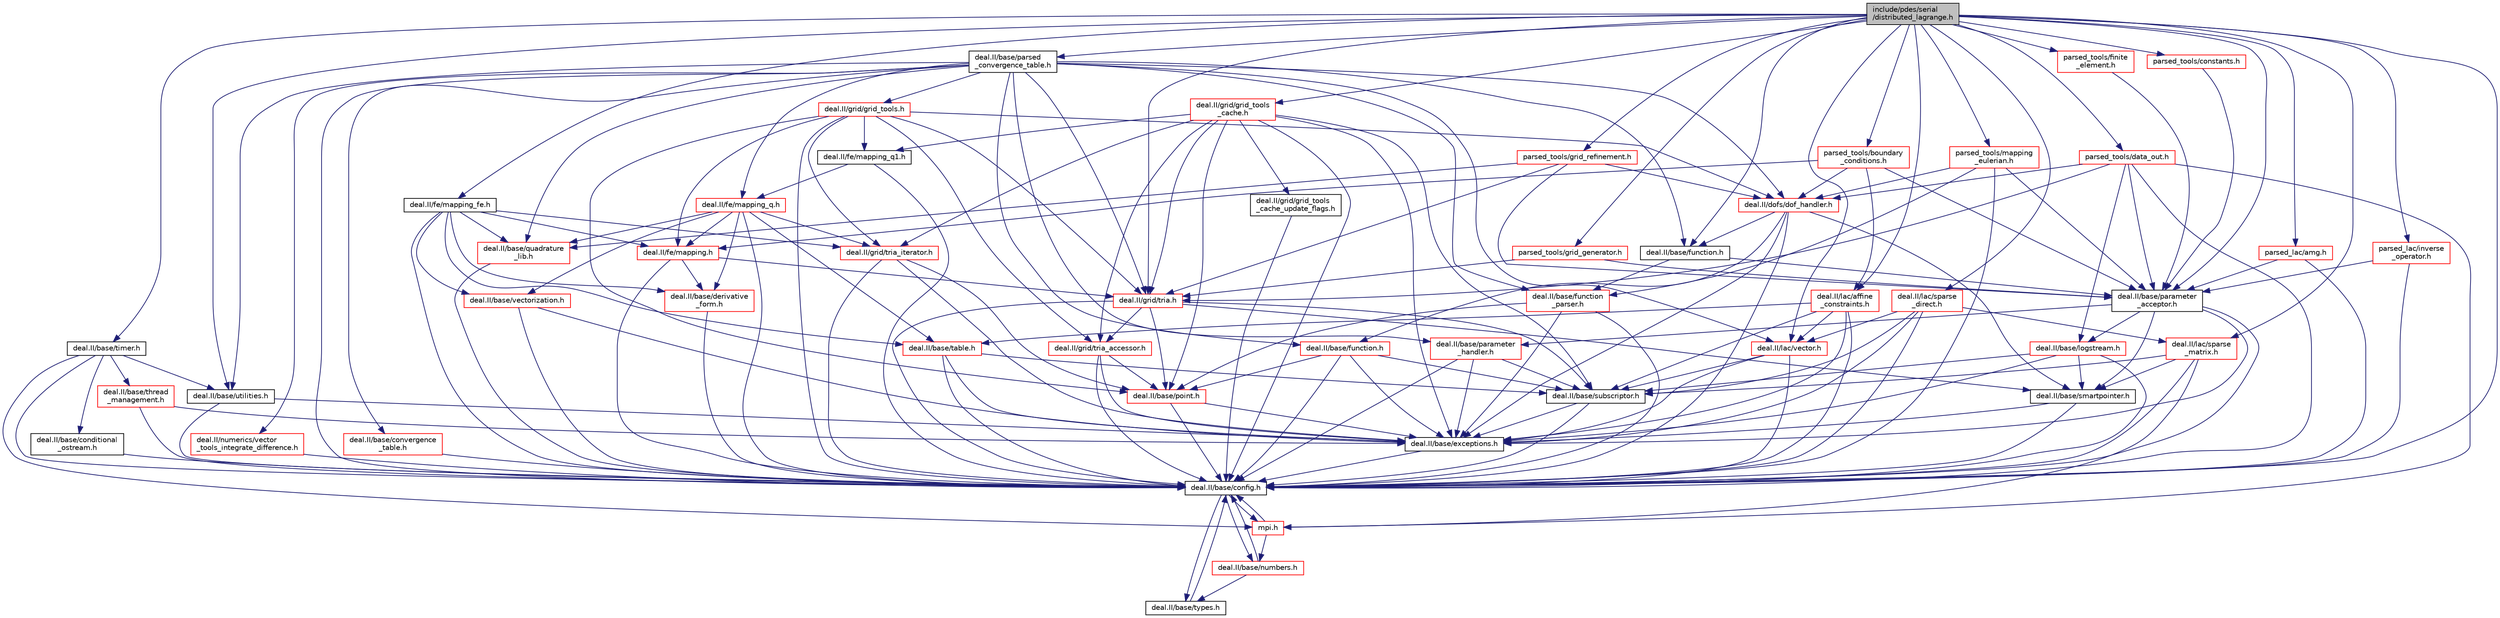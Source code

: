 digraph "include/pdes/serial/distributed_lagrange.h"
{
 // LATEX_PDF_SIZE
  bgcolor="transparent";
  edge [fontname="Helvetica",fontsize="10",labelfontname="Helvetica",labelfontsize="10"];
  node [fontname="Helvetica",fontsize="10",shape=record];
  Node1 [label="include/pdes/serial\l/distributed_lagrange.h",height=0.2,width=0.4,color="black", fillcolor="grey75", style="filled", fontcolor="black",tooltip=" "];
  Node1 -> Node2 [color="midnightblue",fontsize="10",style="solid",fontname="Helvetica"];
  Node2 [label="deal.II/base/config.h",height=0.2,width=0.4,color="black",URL="/__w/fsi-suite/fsi-suite/deal.tag$config_8h.html",tooltip=" "];
  Node2 -> Node3 [color="midnightblue",fontsize="10",style="solid",fontname="Helvetica"];
  Node3 [label="mpi.h",height=0.2,width=0.4,color="red",URL="/__w/fsi-suite/fsi-suite/deal.tag$mpi_8h.html",tooltip=" "];
  Node3 -> Node2 [color="midnightblue",fontsize="10",style="solid",fontname="Helvetica"];
  Node3 -> Node8 [color="midnightblue",fontsize="10",style="solid",fontname="Helvetica"];
  Node8 [label="deal.II/base/numbers.h",height=0.2,width=0.4,color="red",URL="/__w/fsi-suite/fsi-suite/deal.tag$numbers_8h.html",tooltip=" "];
  Node8 -> Node2 [color="midnightblue",fontsize="10",style="solid",fontname="Helvetica"];
  Node8 -> Node9 [color="midnightblue",fontsize="10",style="solid",fontname="Helvetica"];
  Node9 [label="deal.II/base/types.h",height=0.2,width=0.4,color="black",URL="/__w/fsi-suite/fsi-suite/deal.tag$types_8h.html",tooltip=" "];
  Node9 -> Node2 [color="midnightblue",fontsize="10",style="solid",fontname="Helvetica"];
  Node2 -> Node8 [color="midnightblue",fontsize="10",style="solid",fontname="Helvetica"];
  Node2 -> Node9 [color="midnightblue",fontsize="10",style="solid",fontname="Helvetica"];
  Node1 -> Node22 [color="midnightblue",fontsize="10",style="solid",fontname="Helvetica"];
  Node22 [label="deal.II/base/parameter\l_acceptor.h",height=0.2,width=0.4,color="black",URL="/__w/fsi-suite/fsi-suite/deal.tag$parameter__acceptor_8h.html",tooltip=" "];
  Node22 -> Node2 [color="midnightblue",fontsize="10",style="solid",fontname="Helvetica"];
  Node22 -> Node5 [color="midnightblue",fontsize="10",style="solid",fontname="Helvetica"];
  Node5 [label="deal.II/base/exceptions.h",height=0.2,width=0.4,color="black",URL="/__w/fsi-suite/fsi-suite/deal.tag$include_2deal_8II_2base_2exceptions_8h.html",tooltip=" "];
  Node5 -> Node2 [color="midnightblue",fontsize="10",style="solid",fontname="Helvetica"];
  Node22 -> Node23 [color="midnightblue",fontsize="10",style="solid",fontname="Helvetica"];
  Node23 [label="deal.II/base/logstream.h",height=0.2,width=0.4,color="red",URL="/__w/fsi-suite/fsi-suite/deal.tag$logstream_8h.html",tooltip=" "];
  Node23 -> Node2 [color="midnightblue",fontsize="10",style="solid",fontname="Helvetica"];
  Node23 -> Node5 [color="midnightblue",fontsize="10",style="solid",fontname="Helvetica"];
  Node23 -> Node24 [color="midnightblue",fontsize="10",style="solid",fontname="Helvetica"];
  Node24 [label="deal.II/base/smartpointer.h",height=0.2,width=0.4,color="black",URL="/__w/fsi-suite/fsi-suite/deal.tag$smartpointer_8h.html",tooltip=" "];
  Node24 -> Node2 [color="midnightblue",fontsize="10",style="solid",fontname="Helvetica"];
  Node24 -> Node5 [color="midnightblue",fontsize="10",style="solid",fontname="Helvetica"];
  Node23 -> Node25 [color="midnightblue",fontsize="10",style="solid",fontname="Helvetica"];
  Node25 [label="deal.II/base/subscriptor.h",height=0.2,width=0.4,color="black",URL="/__w/fsi-suite/fsi-suite/deal.tag$subscriptor_8h.html",tooltip=" "];
  Node25 -> Node2 [color="midnightblue",fontsize="10",style="solid",fontname="Helvetica"];
  Node25 -> Node5 [color="midnightblue",fontsize="10",style="solid",fontname="Helvetica"];
  Node22 -> Node27 [color="midnightblue",fontsize="10",style="solid",fontname="Helvetica"];
  Node27 [label="deal.II/base/parameter\l_handler.h",height=0.2,width=0.4,color="red",URL="/__w/fsi-suite/fsi-suite/deal.tag$parameter__handler_8h.html",tooltip=" "];
  Node27 -> Node2 [color="midnightblue",fontsize="10",style="solid",fontname="Helvetica"];
  Node27 -> Node5 [color="midnightblue",fontsize="10",style="solid",fontname="Helvetica"];
  Node27 -> Node25 [color="midnightblue",fontsize="10",style="solid",fontname="Helvetica"];
  Node22 -> Node24 [color="midnightblue",fontsize="10",style="solid",fontname="Helvetica"];
  Node1 -> Node32 [color="midnightblue",fontsize="10",style="solid",fontname="Helvetica"];
  Node32 [label="deal.II/base/parsed\l_convergence_table.h",height=0.2,width=0.4,color="black",URL="/__w/fsi-suite/fsi-suite/deal.tag$parsed__convergence__table_8h.html",tooltip=" "];
  Node32 -> Node2 [color="midnightblue",fontsize="10",style="solid",fontname="Helvetica"];
  Node32 -> Node33 [color="midnightblue",fontsize="10",style="solid",fontname="Helvetica"];
  Node33 [label="deal.II/base/convergence\l_table.h",height=0.2,width=0.4,color="red",URL="/__w/fsi-suite/fsi-suite/deal.tag$convergence__table_8h.html",tooltip=" "];
  Node33 -> Node2 [color="midnightblue",fontsize="10",style="solid",fontname="Helvetica"];
  Node32 -> Node35 [color="midnightblue",fontsize="10",style="solid",fontname="Helvetica"];
  Node35 [label="deal.II/base/function.h",height=0.2,width=0.4,color="black",URL="$function_8h.html",tooltip=" "];
  Node35 -> Node36 [color="midnightblue",fontsize="10",style="solid",fontname="Helvetica"];
  Node36 [label="deal.II/base/function\l_parser.h",height=0.2,width=0.4,color="red",URL="/__w/fsi-suite/fsi-suite/deal.tag$function__parser_8h.html",tooltip=" "];
  Node36 -> Node2 [color="midnightblue",fontsize="10",style="solid",fontname="Helvetica"];
  Node36 -> Node5 [color="midnightblue",fontsize="10",style="solid",fontname="Helvetica"];
  Node36 -> Node29 [color="midnightblue",fontsize="10",style="solid",fontname="Helvetica"];
  Node29 [label="deal.II/base/point.h",height=0.2,width=0.4,color="red",URL="/__w/fsi-suite/fsi-suite/deal.tag$base_2point_8h.html",tooltip=" "];
  Node29 -> Node2 [color="midnightblue",fontsize="10",style="solid",fontname="Helvetica"];
  Node29 -> Node5 [color="midnightblue",fontsize="10",style="solid",fontname="Helvetica"];
  Node35 -> Node22 [color="midnightblue",fontsize="10",style="solid",fontname="Helvetica"];
  Node32 -> Node38 [color="midnightblue",fontsize="10",style="solid",fontname="Helvetica"];
  Node38 [label="deal.II/base/function.h",height=0.2,width=0.4,color="red",URL="/__w/fsi-suite/fsi-suite/deal.tag$function_8h.html",tooltip=" "];
  Node38 -> Node2 [color="midnightblue",fontsize="10",style="solid",fontname="Helvetica"];
  Node38 -> Node5 [color="midnightblue",fontsize="10",style="solid",fontname="Helvetica"];
  Node38 -> Node29 [color="midnightblue",fontsize="10",style="solid",fontname="Helvetica"];
  Node38 -> Node25 [color="midnightblue",fontsize="10",style="solid",fontname="Helvetica"];
  Node32 -> Node36 [color="midnightblue",fontsize="10",style="solid",fontname="Helvetica"];
  Node32 -> Node27 [color="midnightblue",fontsize="10",style="solid",fontname="Helvetica"];
  Node32 -> Node40 [color="midnightblue",fontsize="10",style="solid",fontname="Helvetica"];
  Node40 [label="deal.II/base/quadrature\l_lib.h",height=0.2,width=0.4,color="red",URL="/__w/fsi-suite/fsi-suite/deal.tag$quadrature__lib_8h.html",tooltip=" "];
  Node40 -> Node2 [color="midnightblue",fontsize="10",style="solid",fontname="Helvetica"];
  Node32 -> Node16 [color="midnightblue",fontsize="10",style="solid",fontname="Helvetica"];
  Node16 [label="deal.II/base/utilities.h",height=0.2,width=0.4,color="black",URL="/__w/fsi-suite/fsi-suite/deal.tag$include_2deal_8II_2base_2utilities_8h.html",tooltip=" "];
  Node16 -> Node2 [color="midnightblue",fontsize="10",style="solid",fontname="Helvetica"];
  Node16 -> Node5 [color="midnightblue",fontsize="10",style="solid",fontname="Helvetica"];
  Node32 -> Node42 [color="midnightblue",fontsize="10",style="solid",fontname="Helvetica"];
  Node42 [label="deal.II/dofs/dof_handler.h",height=0.2,width=0.4,color="red",URL="/__w/fsi-suite/fsi-suite/deal.tag$dofs_2dof__handler_8h.html",tooltip=" "];
  Node42 -> Node2 [color="midnightblue",fontsize="10",style="solid",fontname="Helvetica"];
  Node42 -> Node5 [color="midnightblue",fontsize="10",style="solid",fontname="Helvetica"];
  Node42 -> Node35 [color="midnightblue",fontsize="10",style="solid",fontname="Helvetica"];
  Node42 -> Node38 [color="midnightblue",fontsize="10",style="solid",fontname="Helvetica"];
  Node42 -> Node24 [color="midnightblue",fontsize="10",style="solid",fontname="Helvetica"];
  Node32 -> Node98 [color="midnightblue",fontsize="10",style="solid",fontname="Helvetica"];
  Node98 [label="deal.II/fe/mapping_q.h",height=0.2,width=0.4,color="red",URL="/__w/fsi-suite/fsi-suite/deal.tag$mapping__q_8h.html",tooltip=" "];
  Node98 -> Node2 [color="midnightblue",fontsize="10",style="solid",fontname="Helvetica"];
  Node98 -> Node87 [color="midnightblue",fontsize="10",style="solid",fontname="Helvetica"];
  Node87 [label="deal.II/base/derivative\l_form.h",height=0.2,width=0.4,color="red",URL="/__w/fsi-suite/fsi-suite/deal.tag$derivative__form_8h.html",tooltip=" "];
  Node87 -> Node2 [color="midnightblue",fontsize="10",style="solid",fontname="Helvetica"];
  Node98 -> Node40 [color="midnightblue",fontsize="10",style="solid",fontname="Helvetica"];
  Node98 -> Node88 [color="midnightblue",fontsize="10",style="solid",fontname="Helvetica"];
  Node88 [label="deal.II/base/table.h",height=0.2,width=0.4,color="red",URL="/__w/fsi-suite/fsi-suite/deal.tag$table_8h.html",tooltip=" "];
  Node88 -> Node2 [color="midnightblue",fontsize="10",style="solid",fontname="Helvetica"];
  Node88 -> Node5 [color="midnightblue",fontsize="10",style="solid",fontname="Helvetica"];
  Node88 -> Node25 [color="midnightblue",fontsize="10",style="solid",fontname="Helvetica"];
  Node98 -> Node100 [color="midnightblue",fontsize="10",style="solid",fontname="Helvetica"];
  Node100 [label="deal.II/base/vectorization.h",height=0.2,width=0.4,color="red",URL="/__w/fsi-suite/fsi-suite/deal.tag$vectorization_8h.html",tooltip=" "];
  Node100 -> Node2 [color="midnightblue",fontsize="10",style="solid",fontname="Helvetica"];
  Node100 -> Node5 [color="midnightblue",fontsize="10",style="solid",fontname="Helvetica"];
  Node98 -> Node91 [color="midnightblue",fontsize="10",style="solid",fontname="Helvetica"];
  Node91 [label="deal.II/fe/mapping.h",height=0.2,width=0.4,color="red",URL="/__w/fsi-suite/fsi-suite/deal.tag$mapping_8h.html",tooltip=" "];
  Node91 -> Node2 [color="midnightblue",fontsize="10",style="solid",fontname="Helvetica"];
  Node91 -> Node87 [color="midnightblue",fontsize="10",style="solid",fontname="Helvetica"];
  Node91 -> Node55 [color="midnightblue",fontsize="10",style="solid",fontname="Helvetica"];
  Node55 [label="deal.II/grid/tria.h",height=0.2,width=0.4,color="red",URL="/__w/fsi-suite/fsi-suite/deal.tag$grid_2tria_8h.html",tooltip=" "];
  Node55 -> Node2 [color="midnightblue",fontsize="10",style="solid",fontname="Helvetica"];
  Node55 -> Node29 [color="midnightblue",fontsize="10",style="solid",fontname="Helvetica"];
  Node55 -> Node24 [color="midnightblue",fontsize="10",style="solid",fontname="Helvetica"];
  Node55 -> Node25 [color="midnightblue",fontsize="10",style="solid",fontname="Helvetica"];
  Node55 -> Node70 [color="midnightblue",fontsize="10",style="solid",fontname="Helvetica"];
  Node70 [label="deal.II/grid/tria_accessor.h",height=0.2,width=0.4,color="red",URL="/__w/fsi-suite/fsi-suite/deal.tag$tria__accessor_8h.html",tooltip=" "];
  Node70 -> Node2 [color="midnightblue",fontsize="10",style="solid",fontname="Helvetica"];
  Node70 -> Node5 [color="midnightblue",fontsize="10",style="solid",fontname="Helvetica"];
  Node70 -> Node29 [color="midnightblue",fontsize="10",style="solid",fontname="Helvetica"];
  Node98 -> Node101 [color="midnightblue",fontsize="10",style="solid",fontname="Helvetica"];
  Node101 [label="deal.II/grid/tria_iterator.h",height=0.2,width=0.4,color="red",URL="/__w/fsi-suite/fsi-suite/deal.tag$tria__iterator_8h.html",tooltip=" "];
  Node101 -> Node2 [color="midnightblue",fontsize="10",style="solid",fontname="Helvetica"];
  Node101 -> Node5 [color="midnightblue",fontsize="10",style="solid",fontname="Helvetica"];
  Node101 -> Node29 [color="midnightblue",fontsize="10",style="solid",fontname="Helvetica"];
  Node32 -> Node104 [color="midnightblue",fontsize="10",style="solid",fontname="Helvetica"];
  Node104 [label="deal.II/grid/grid_tools.h",height=0.2,width=0.4,color="red",URL="/__w/fsi-suite/fsi-suite/deal.tag$grid__tools_8h.html",tooltip=" "];
  Node104 -> Node2 [color="midnightblue",fontsize="10",style="solid",fontname="Helvetica"];
  Node104 -> Node29 [color="midnightblue",fontsize="10",style="solid",fontname="Helvetica"];
  Node104 -> Node42 [color="midnightblue",fontsize="10",style="solid",fontname="Helvetica"];
  Node104 -> Node91 [color="midnightblue",fontsize="10",style="solid",fontname="Helvetica"];
  Node104 -> Node111 [color="midnightblue",fontsize="10",style="solid",fontname="Helvetica"];
  Node111 [label="deal.II/fe/mapping_q1.h",height=0.2,width=0.4,color="black",URL="/__w/fsi-suite/fsi-suite/deal.tag$mapping__q1_8h.html",tooltip=" "];
  Node111 -> Node2 [color="midnightblue",fontsize="10",style="solid",fontname="Helvetica"];
  Node111 -> Node98 [color="midnightblue",fontsize="10",style="solid",fontname="Helvetica"];
  Node104 -> Node55 [color="midnightblue",fontsize="10",style="solid",fontname="Helvetica"];
  Node104 -> Node70 [color="midnightblue",fontsize="10",style="solid",fontname="Helvetica"];
  Node104 -> Node101 [color="midnightblue",fontsize="10",style="solid",fontname="Helvetica"];
  Node32 -> Node55 [color="midnightblue",fontsize="10",style="solid",fontname="Helvetica"];
  Node32 -> Node47 [color="midnightblue",fontsize="10",style="solid",fontname="Helvetica"];
  Node47 [label="deal.II/lac/vector.h",height=0.2,width=0.4,color="red",URL="/__w/fsi-suite/fsi-suite/deal.tag$vector_8h.html",tooltip=" "];
  Node47 -> Node2 [color="midnightblue",fontsize="10",style="solid",fontname="Helvetica"];
  Node47 -> Node5 [color="midnightblue",fontsize="10",style="solid",fontname="Helvetica"];
  Node47 -> Node25 [color="midnightblue",fontsize="10",style="solid",fontname="Helvetica"];
  Node32 -> Node129 [color="midnightblue",fontsize="10",style="solid",fontname="Helvetica"];
  Node129 [label="deal.II/numerics/vector\l_tools_integrate_difference.h",height=0.2,width=0.4,color="red",URL="/__w/fsi-suite/fsi-suite/deal.tag$vector__tools__integrate__difference_8h.html",tooltip=" "];
  Node129 -> Node2 [color="midnightblue",fontsize="10",style="solid",fontname="Helvetica"];
  Node1 -> Node131 [color="midnightblue",fontsize="10",style="solid",fontname="Helvetica"];
  Node131 [label="deal.II/base/timer.h",height=0.2,width=0.4,color="black",URL="/__w/fsi-suite/fsi-suite/deal.tag$timer_8h.html",tooltip=" "];
  Node131 -> Node2 [color="midnightblue",fontsize="10",style="solid",fontname="Helvetica"];
  Node131 -> Node132 [color="midnightblue",fontsize="10",style="solid",fontname="Helvetica"];
  Node132 [label="deal.II/base/conditional\l_ostream.h",height=0.2,width=0.4,color="black",URL="/__w/fsi-suite/fsi-suite/deal.tag$conditional__ostream_8h.html",tooltip=" "];
  Node132 -> Node2 [color="midnightblue",fontsize="10",style="solid",fontname="Helvetica"];
  Node131 -> Node3 [color="midnightblue",fontsize="10",style="solid",fontname="Helvetica"];
  Node131 -> Node18 [color="midnightblue",fontsize="10",style="solid",fontname="Helvetica"];
  Node18 [label="deal.II/base/thread\l_management.h",height=0.2,width=0.4,color="red",URL="/__w/fsi-suite/fsi-suite/deal.tag$thread__management_8h.html",tooltip=" "];
  Node18 -> Node2 [color="midnightblue",fontsize="10",style="solid",fontname="Helvetica"];
  Node18 -> Node5 [color="midnightblue",fontsize="10",style="solid",fontname="Helvetica"];
  Node131 -> Node16 [color="midnightblue",fontsize="10",style="solid",fontname="Helvetica"];
  Node1 -> Node16 [color="midnightblue",fontsize="10",style="solid",fontname="Helvetica"];
  Node1 -> Node133 [color="midnightblue",fontsize="10",style="solid",fontname="Helvetica"];
  Node133 [label="deal.II/fe/mapping_fe.h",height=0.2,width=0.4,color="black",URL="/__w/fsi-suite/fsi-suite/deal.tag$mapping__fe_8h.html",tooltip=" "];
  Node133 -> Node2 [color="midnightblue",fontsize="10",style="solid",fontname="Helvetica"];
  Node133 -> Node87 [color="midnightblue",fontsize="10",style="solid",fontname="Helvetica"];
  Node133 -> Node40 [color="midnightblue",fontsize="10",style="solid",fontname="Helvetica"];
  Node133 -> Node88 [color="midnightblue",fontsize="10",style="solid",fontname="Helvetica"];
  Node133 -> Node100 [color="midnightblue",fontsize="10",style="solid",fontname="Helvetica"];
  Node133 -> Node91 [color="midnightblue",fontsize="10",style="solid",fontname="Helvetica"];
  Node133 -> Node101 [color="midnightblue",fontsize="10",style="solid",fontname="Helvetica"];
  Node1 -> Node134 [color="midnightblue",fontsize="10",style="solid",fontname="Helvetica"];
  Node134 [label="deal.II/grid/grid_tools\l_cache.h",height=0.2,width=0.4,color="red",URL="/__w/fsi-suite/fsi-suite/deal.tag$grid__tools__cache_8h.html",tooltip=" "];
  Node134 -> Node2 [color="midnightblue",fontsize="10",style="solid",fontname="Helvetica"];
  Node134 -> Node5 [color="midnightblue",fontsize="10",style="solid",fontname="Helvetica"];
  Node134 -> Node29 [color="midnightblue",fontsize="10",style="solid",fontname="Helvetica"];
  Node134 -> Node25 [color="midnightblue",fontsize="10",style="solid",fontname="Helvetica"];
  Node134 -> Node111 [color="midnightblue",fontsize="10",style="solid",fontname="Helvetica"];
  Node134 -> Node135 [color="midnightblue",fontsize="10",style="solid",fontname="Helvetica"];
  Node135 [label="deal.II/grid/grid_tools\l_cache_update_flags.h",height=0.2,width=0.4,color="black",URL="/__w/fsi-suite/fsi-suite/deal.tag$grid__tools__cache__update__flags_8h.html",tooltip=" "];
  Node135 -> Node2 [color="midnightblue",fontsize="10",style="solid",fontname="Helvetica"];
  Node134 -> Node55 [color="midnightblue",fontsize="10",style="solid",fontname="Helvetica"];
  Node134 -> Node70 [color="midnightblue",fontsize="10",style="solid",fontname="Helvetica"];
  Node134 -> Node101 [color="midnightblue",fontsize="10",style="solid",fontname="Helvetica"];
  Node1 -> Node55 [color="midnightblue",fontsize="10",style="solid",fontname="Helvetica"];
  Node1 -> Node136 [color="midnightblue",fontsize="10",style="solid",fontname="Helvetica"];
  Node136 [label="deal.II/lac/affine\l_constraints.h",height=0.2,width=0.4,color="red",URL="/__w/fsi-suite/fsi-suite/deal.tag$affine__constraints_8h.html",tooltip=" "];
  Node136 -> Node2 [color="midnightblue",fontsize="10",style="solid",fontname="Helvetica"];
  Node136 -> Node5 [color="midnightblue",fontsize="10",style="solid",fontname="Helvetica"];
  Node136 -> Node25 [color="midnightblue",fontsize="10",style="solid",fontname="Helvetica"];
  Node136 -> Node88 [color="midnightblue",fontsize="10",style="solid",fontname="Helvetica"];
  Node136 -> Node47 [color="midnightblue",fontsize="10",style="solid",fontname="Helvetica"];
  Node1 -> Node138 [color="midnightblue",fontsize="10",style="solid",fontname="Helvetica"];
  Node138 [label="deal.II/lac/sparse\l_direct.h",height=0.2,width=0.4,color="red",URL="/__w/fsi-suite/fsi-suite/deal.tag$sparse__direct_8h.html",tooltip=" "];
  Node138 -> Node2 [color="midnightblue",fontsize="10",style="solid",fontname="Helvetica"];
  Node138 -> Node5 [color="midnightblue",fontsize="10",style="solid",fontname="Helvetica"];
  Node138 -> Node25 [color="midnightblue",fontsize="10",style="solid",fontname="Helvetica"];
  Node138 -> Node144 [color="midnightblue",fontsize="10",style="solid",fontname="Helvetica"];
  Node144 [label="deal.II/lac/sparse\l_matrix.h",height=0.2,width=0.4,color="red",URL="/__w/fsi-suite/fsi-suite/deal.tag$sparse__matrix_8h.html",tooltip=" "];
  Node144 -> Node2 [color="midnightblue",fontsize="10",style="solid",fontname="Helvetica"];
  Node144 -> Node24 [color="midnightblue",fontsize="10",style="solid",fontname="Helvetica"];
  Node144 -> Node25 [color="midnightblue",fontsize="10",style="solid",fontname="Helvetica"];
  Node144 -> Node3 [color="midnightblue",fontsize="10",style="solid",fontname="Helvetica"];
  Node138 -> Node47 [color="midnightblue",fontsize="10",style="solid",fontname="Helvetica"];
  Node1 -> Node144 [color="midnightblue",fontsize="10",style="solid",fontname="Helvetica"];
  Node1 -> Node47 [color="midnightblue",fontsize="10",style="solid",fontname="Helvetica"];
  Node1 -> Node146 [color="midnightblue",fontsize="10",style="solid",fontname="Helvetica"];
  Node146 [label="parsed_lac/amg.h",height=0.2,width=0.4,color="red",URL="$amg_8h.html",tooltip=" "];
  Node146 -> Node2 [color="midnightblue",fontsize="10",style="solid",fontname="Helvetica"];
  Node146 -> Node22 [color="midnightblue",fontsize="10",style="solid",fontname="Helvetica"];
  Node1 -> Node148 [color="midnightblue",fontsize="10",style="solid",fontname="Helvetica"];
  Node148 [label="parsed_lac/inverse\l_operator.h",height=0.2,width=0.4,color="red",URL="$inverse__operator_8h.html",tooltip=" "];
  Node148 -> Node2 [color="midnightblue",fontsize="10",style="solid",fontname="Helvetica"];
  Node148 -> Node22 [color="midnightblue",fontsize="10",style="solid",fontname="Helvetica"];
  Node1 -> Node171 [color="midnightblue",fontsize="10",style="solid",fontname="Helvetica"];
  Node171 [label="parsed_tools/boundary\l_conditions.h",height=0.2,width=0.4,color="red",URL="$boundary__conditions_8h.html",tooltip=" "];
  Node171 -> Node22 [color="midnightblue",fontsize="10",style="solid",fontname="Helvetica"];
  Node171 -> Node42 [color="midnightblue",fontsize="10",style="solid",fontname="Helvetica"];
  Node171 -> Node91 [color="midnightblue",fontsize="10",style="solid",fontname="Helvetica"];
  Node171 -> Node136 [color="midnightblue",fontsize="10",style="solid",fontname="Helvetica"];
  Node1 -> Node215 [color="midnightblue",fontsize="10",style="solid",fontname="Helvetica"];
  Node215 [label="parsed_tools/constants.h",height=0.2,width=0.4,color="red",URL="$constants_8h.html",tooltip=" "];
  Node215 -> Node22 [color="midnightblue",fontsize="10",style="solid",fontname="Helvetica"];
  Node1 -> Node216 [color="midnightblue",fontsize="10",style="solid",fontname="Helvetica"];
  Node216 [label="parsed_tools/data_out.h",height=0.2,width=0.4,color="red",URL="$data__out_8h.html",tooltip=" "];
  Node216 -> Node2 [color="midnightblue",fontsize="10",style="solid",fontname="Helvetica"];
  Node216 -> Node23 [color="midnightblue",fontsize="10",style="solid",fontname="Helvetica"];
  Node216 -> Node3 [color="midnightblue",fontsize="10",style="solid",fontname="Helvetica"];
  Node216 -> Node22 [color="midnightblue",fontsize="10",style="solid",fontname="Helvetica"];
  Node216 -> Node42 [color="midnightblue",fontsize="10",style="solid",fontname="Helvetica"];
  Node216 -> Node55 [color="midnightblue",fontsize="10",style="solid",fontname="Helvetica"];
  Node1 -> Node227 [color="midnightblue",fontsize="10",style="solid",fontname="Helvetica"];
  Node227 [label="parsed_tools/finite\l_element.h",height=0.2,width=0.4,color="red",URL="$finite__element_8h.html",tooltip=" "];
  Node227 -> Node22 [color="midnightblue",fontsize="10",style="solid",fontname="Helvetica"];
  Node1 -> Node35 [color="midnightblue",fontsize="10",style="solid",fontname="Helvetica"];
  Node1 -> Node228 [color="midnightblue",fontsize="10",style="solid",fontname="Helvetica"];
  Node228 [label="parsed_tools/grid_generator.h",height=0.2,width=0.4,color="red",URL="$grid__generator_8h.html",tooltip=" "];
  Node228 -> Node22 [color="midnightblue",fontsize="10",style="solid",fontname="Helvetica"];
  Node228 -> Node55 [color="midnightblue",fontsize="10",style="solid",fontname="Helvetica"];
  Node1 -> Node232 [color="midnightblue",fontsize="10",style="solid",fontname="Helvetica"];
  Node232 [label="parsed_tools/grid_refinement.h",height=0.2,width=0.4,color="red",URL="$grid__refinement_8h.html",tooltip=" "];
  Node232 -> Node22 [color="midnightblue",fontsize="10",style="solid",fontname="Helvetica"];
  Node232 -> Node40 [color="midnightblue",fontsize="10",style="solid",fontname="Helvetica"];
  Node232 -> Node42 [color="midnightblue",fontsize="10",style="solid",fontname="Helvetica"];
  Node232 -> Node55 [color="midnightblue",fontsize="10",style="solid",fontname="Helvetica"];
  Node1 -> Node235 [color="midnightblue",fontsize="10",style="solid",fontname="Helvetica"];
  Node235 [label="parsed_tools/mapping\l_eulerian.h",height=0.2,width=0.4,color="red",URL="$mapping__eulerian_8h.html",tooltip=" "];
  Node235 -> Node2 [color="midnightblue",fontsize="10",style="solid",fontname="Helvetica"];
  Node235 -> Node36 [color="midnightblue",fontsize="10",style="solid",fontname="Helvetica"];
  Node235 -> Node22 [color="midnightblue",fontsize="10",style="solid",fontname="Helvetica"];
  Node235 -> Node42 [color="midnightblue",fontsize="10",style="solid",fontname="Helvetica"];
}
